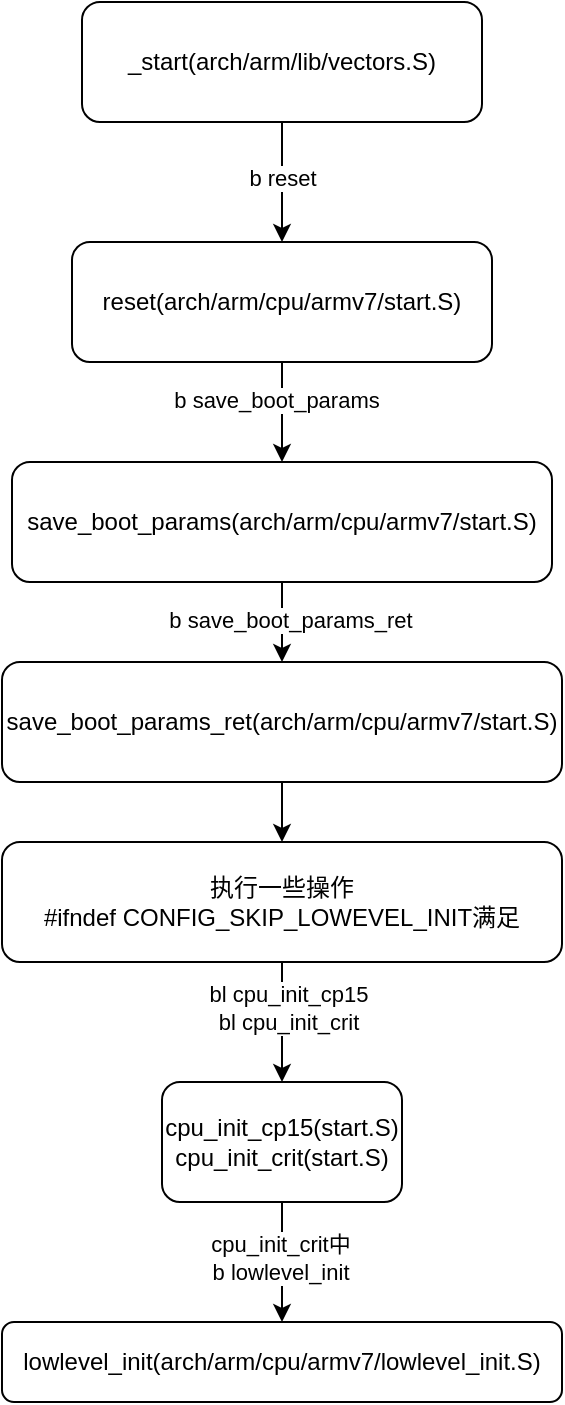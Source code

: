 <mxfile version="21.6.9" type="github">
  <diagram name="第 1 页" id="7tX598iaDqBV2XGCMpFz">
    <mxGraphModel dx="794" dy="478" grid="1" gridSize="10" guides="1" tooltips="1" connect="1" arrows="1" fold="1" page="1" pageScale="1" pageWidth="827" pageHeight="1169" math="0" shadow="0">
      <root>
        <mxCell id="0" />
        <mxCell id="1" parent="0" />
        <mxCell id="7Q1Yj3Lfi6J98Hcch845-3" value="" style="edgeStyle=orthogonalEdgeStyle;rounded=0;orthogonalLoop=1;jettySize=auto;html=1;" edge="1" parent="1" source="7Q1Yj3Lfi6J98Hcch845-1" target="7Q1Yj3Lfi6J98Hcch845-2">
          <mxGeometry relative="1" as="geometry" />
        </mxCell>
        <mxCell id="7Q1Yj3Lfi6J98Hcch845-4" value="b reset" style="edgeLabel;html=1;align=center;verticalAlign=middle;resizable=0;points=[];" vertex="1" connectable="0" parent="7Q1Yj3Lfi6J98Hcch845-3">
          <mxGeometry x="-0.083" relative="1" as="geometry">
            <mxPoint as="offset" />
          </mxGeometry>
        </mxCell>
        <mxCell id="7Q1Yj3Lfi6J98Hcch845-1" value="_start(arch/arm/lib/vectors.S)" style="rounded=1;whiteSpace=wrap;html=1;" vertex="1" parent="1">
          <mxGeometry x="120" y="80" width="200" height="60" as="geometry" />
        </mxCell>
        <mxCell id="7Q1Yj3Lfi6J98Hcch845-6" value="" style="edgeStyle=orthogonalEdgeStyle;rounded=0;orthogonalLoop=1;jettySize=auto;html=1;" edge="1" parent="1" source="7Q1Yj3Lfi6J98Hcch845-2" target="7Q1Yj3Lfi6J98Hcch845-5">
          <mxGeometry relative="1" as="geometry" />
        </mxCell>
        <mxCell id="7Q1Yj3Lfi6J98Hcch845-7" value="b save_boot_params" style="edgeLabel;html=1;align=center;verticalAlign=middle;resizable=0;points=[];" vertex="1" connectable="0" parent="7Q1Yj3Lfi6J98Hcch845-6">
          <mxGeometry x="-0.233" y="-3" relative="1" as="geometry">
            <mxPoint as="offset" />
          </mxGeometry>
        </mxCell>
        <mxCell id="7Q1Yj3Lfi6J98Hcch845-2" value="reset(arch/arm/cpu/armv7/start.S)" style="whiteSpace=wrap;html=1;rounded=1;" vertex="1" parent="1">
          <mxGeometry x="115" y="200" width="210" height="60" as="geometry" />
        </mxCell>
        <mxCell id="7Q1Yj3Lfi6J98Hcch845-9" value="" style="edgeStyle=orthogonalEdgeStyle;rounded=0;orthogonalLoop=1;jettySize=auto;html=1;" edge="1" parent="1" source="7Q1Yj3Lfi6J98Hcch845-5" target="7Q1Yj3Lfi6J98Hcch845-8">
          <mxGeometry relative="1" as="geometry" />
        </mxCell>
        <mxCell id="7Q1Yj3Lfi6J98Hcch845-10" value="b save_boot_params_ret" style="edgeLabel;html=1;align=center;verticalAlign=middle;resizable=0;points=[];" vertex="1" connectable="0" parent="7Q1Yj3Lfi6J98Hcch845-9">
          <mxGeometry x="-0.075" y="4" relative="1" as="geometry">
            <mxPoint as="offset" />
          </mxGeometry>
        </mxCell>
        <mxCell id="7Q1Yj3Lfi6J98Hcch845-5" value="save_boot_params(arch/arm/cpu/armv7/start.S)" style="whiteSpace=wrap;html=1;rounded=1;" vertex="1" parent="1">
          <mxGeometry x="85" y="310" width="270" height="60" as="geometry" />
        </mxCell>
        <mxCell id="7Q1Yj3Lfi6J98Hcch845-12" value="" style="edgeStyle=orthogonalEdgeStyle;rounded=0;orthogonalLoop=1;jettySize=auto;html=1;" edge="1" parent="1" source="7Q1Yj3Lfi6J98Hcch845-8" target="7Q1Yj3Lfi6J98Hcch845-11">
          <mxGeometry relative="1" as="geometry" />
        </mxCell>
        <mxCell id="7Q1Yj3Lfi6J98Hcch845-8" value="save_boot_params_ret(arch/arm/cpu/armv7/start.S)" style="whiteSpace=wrap;html=1;rounded=1;" vertex="1" parent="1">
          <mxGeometry x="80" y="410" width="280" height="60" as="geometry" />
        </mxCell>
        <mxCell id="7Q1Yj3Lfi6J98Hcch845-14" value="" style="edgeStyle=orthogonalEdgeStyle;rounded=0;orthogonalLoop=1;jettySize=auto;html=1;" edge="1" parent="1" source="7Q1Yj3Lfi6J98Hcch845-11" target="7Q1Yj3Lfi6J98Hcch845-13">
          <mxGeometry relative="1" as="geometry" />
        </mxCell>
        <mxCell id="7Q1Yj3Lfi6J98Hcch845-15" value="bl cpu_init_cp15&lt;br&gt;bl cpu_init_crit" style="edgeLabel;html=1;align=center;verticalAlign=middle;resizable=0;points=[];" vertex="1" connectable="0" parent="7Q1Yj3Lfi6J98Hcch845-14">
          <mxGeometry x="-0.25" y="3" relative="1" as="geometry">
            <mxPoint as="offset" />
          </mxGeometry>
        </mxCell>
        <mxCell id="7Q1Yj3Lfi6J98Hcch845-11" value="执行一些操作&lt;br&gt;#ifndef CONFIG_SKIP_LOWEVEL_INIT满足" style="whiteSpace=wrap;html=1;rounded=1;" vertex="1" parent="1">
          <mxGeometry x="80" y="500" width="280" height="60" as="geometry" />
        </mxCell>
        <mxCell id="7Q1Yj3Lfi6J98Hcch845-17" value="" style="edgeStyle=orthogonalEdgeStyle;rounded=0;orthogonalLoop=1;jettySize=auto;html=1;" edge="1" parent="1" source="7Q1Yj3Lfi6J98Hcch845-13" target="7Q1Yj3Lfi6J98Hcch845-16">
          <mxGeometry relative="1" as="geometry" />
        </mxCell>
        <mxCell id="7Q1Yj3Lfi6J98Hcch845-18" value="cpu_init_crit中&lt;br&gt;b lowlevel_init" style="edgeLabel;html=1;align=center;verticalAlign=middle;resizable=0;points=[];" vertex="1" connectable="0" parent="7Q1Yj3Lfi6J98Hcch845-17">
          <mxGeometry x="-0.075" y="-1" relative="1" as="geometry">
            <mxPoint as="offset" />
          </mxGeometry>
        </mxCell>
        <mxCell id="7Q1Yj3Lfi6J98Hcch845-13" value="cpu_init_cp15(start.S)&lt;br&gt;cpu_init_crit(start.S)" style="whiteSpace=wrap;html=1;rounded=1;" vertex="1" parent="1">
          <mxGeometry x="160" y="620" width="120" height="60" as="geometry" />
        </mxCell>
        <mxCell id="7Q1Yj3Lfi6J98Hcch845-16" value="lowlevel_init(arch/arm/cpu/armv7/lowlevel_init.S)" style="whiteSpace=wrap;html=1;rounded=1;" vertex="1" parent="1">
          <mxGeometry x="80" y="740" width="280" height="40" as="geometry" />
        </mxCell>
      </root>
    </mxGraphModel>
  </diagram>
</mxfile>
